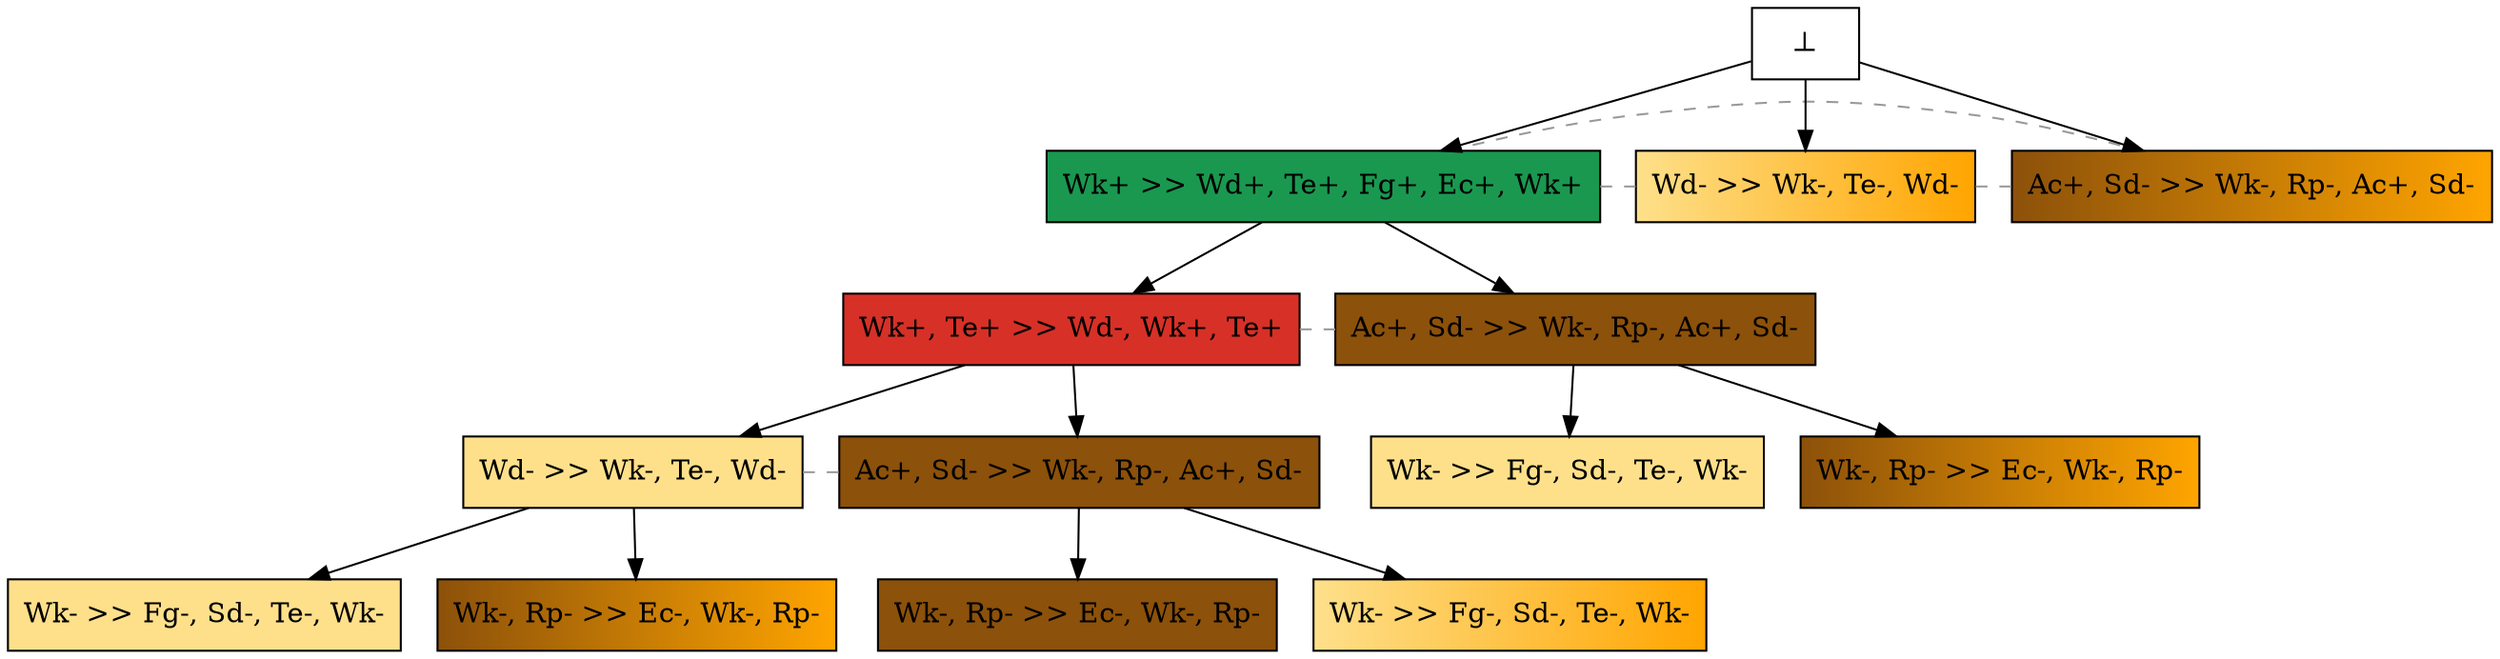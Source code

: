 digraph test {
e1 -> e4;
e1 -> e5;
e4 -> e7;
e4 -> e8;
e5 -> e9;
e5 -> e10;
e7 -> e12;
e7 -> e13;
e8 -> e14;
e8 -> e56;
e0 -> e1;
e0 -> e2;
e0 -> e68;

//conflicts
e1 -> e2 [arrowhead=none color=gray60 style=dashed constraint=false];
e1 -> e68 [arrowhead=none color=gray60 style=dashed constraint=false];
e2 -> e68 [arrowhead=none color=gray60 style=dashed constraint=false];
e4 -> e5 [arrowhead=none color=gray60 style=dashed constraint=false];
e7 -> e8 [arrowhead=none color=gray60 style=dashed constraint=false];

e1 [color="black" fillcolor="#1a9850:#1a9850" label="Wk+ >> Wd+, Te+, Fg+, Ec+, Wk+" shape=box style=filled];
e2 [color="black" fillcolor="#fee08b:orange" label="Wd- >> Wk-, Te-, Wd-" shape=box style=filled];
e4 [color="black" fillcolor="#d73027:#d73027" label="Wk+, Te+ >> Wd-, Wk+, Te+" shape=box style=filled];
e5 [color="black" fillcolor="#8c510a:#8c510a" label="Ac+, Sd- >> Wk-, Rp-, Ac+, Sd-" shape=box style=filled];
e7 [color="black" fillcolor="#fee08b:#fee08b" label="Wd- >> Wk-, Te-, Wd-" shape=box style=filled];
e8 [color="black" fillcolor="#8c510a:#8c510a" label="Ac+, Sd- >> Wk-, Rp-, Ac+, Sd-" shape=box style=filled];
e9 [color="black" fillcolor="#fee08b:#fee08b" label="Wk- >> Fg-, Sd-, Te-, Wk-" shape=box style=filled];
e10 [color="black" fillcolor="#8c510a:orange" label="Wk-, Rp- >> Ec-, Wk-, Rp-" shape=box style=filled];
e12 [color="black" fillcolor="#fee08b:#fee08b" label="Wk- >> Fg-, Sd-, Te-, Wk-" shape=box style=filled];
e13 [color="black" fillcolor="#8c510a:orange" label="Wk-, Rp- >> Ec-, Wk-, Rp-" shape=box style=filled];
e14 [color="black" fillcolor="#8c510a:#8c510a" label="Wk-, Rp- >> Ec-, Wk-, Rp-" shape=box style=filled];
e56 [color="black" fillcolor="#fee08b:orange" label="Wk- >> Fg-, Sd-, Te-, Wk-" shape=box style=filled];
e68 [color="black" fillcolor="#8c510a:orange" label="Ac+, Sd- >> Wk-, Rp-, Ac+, Sd-" shape=box style=filled];
e0 [fillcolor="white" label="⊥" shape=box style=filled];
}
